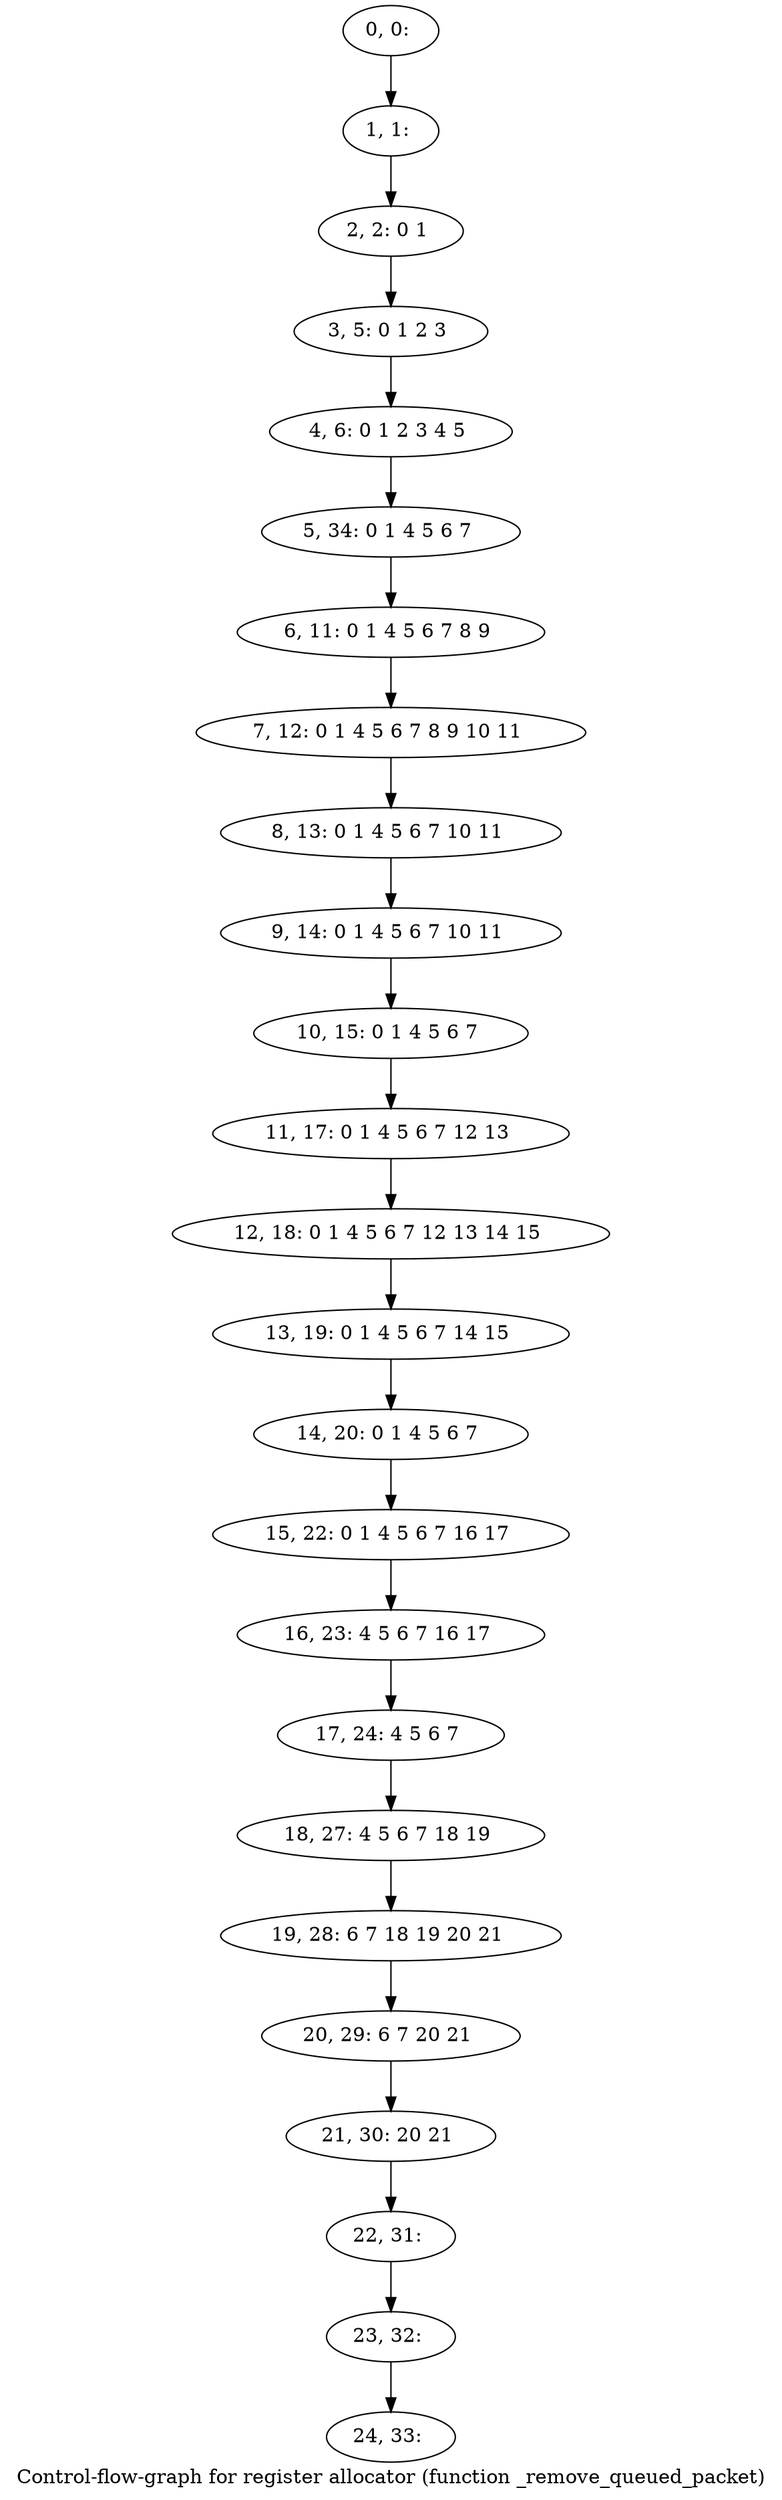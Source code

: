 digraph G {
graph [label="Control-flow-graph for register allocator (function _remove_queued_packet)"]
0[label="0, 0: "];
1[label="1, 1: "];
2[label="2, 2: 0 1 "];
3[label="3, 5: 0 1 2 3 "];
4[label="4, 6: 0 1 2 3 4 5 "];
5[label="5, 34: 0 1 4 5 6 7 "];
6[label="6, 11: 0 1 4 5 6 7 8 9 "];
7[label="7, 12: 0 1 4 5 6 7 8 9 10 11 "];
8[label="8, 13: 0 1 4 5 6 7 10 11 "];
9[label="9, 14: 0 1 4 5 6 7 10 11 "];
10[label="10, 15: 0 1 4 5 6 7 "];
11[label="11, 17: 0 1 4 5 6 7 12 13 "];
12[label="12, 18: 0 1 4 5 6 7 12 13 14 15 "];
13[label="13, 19: 0 1 4 5 6 7 14 15 "];
14[label="14, 20: 0 1 4 5 6 7 "];
15[label="15, 22: 0 1 4 5 6 7 16 17 "];
16[label="16, 23: 4 5 6 7 16 17 "];
17[label="17, 24: 4 5 6 7 "];
18[label="18, 27: 4 5 6 7 18 19 "];
19[label="19, 28: 6 7 18 19 20 21 "];
20[label="20, 29: 6 7 20 21 "];
21[label="21, 30: 20 21 "];
22[label="22, 31: "];
23[label="23, 32: "];
24[label="24, 33: "];
0->1 ;
1->2 ;
2->3 ;
3->4 ;
4->5 ;
5->6 ;
6->7 ;
7->8 ;
8->9 ;
9->10 ;
10->11 ;
11->12 ;
12->13 ;
13->14 ;
14->15 ;
15->16 ;
16->17 ;
17->18 ;
18->19 ;
19->20 ;
20->21 ;
21->22 ;
22->23 ;
23->24 ;
}
